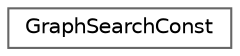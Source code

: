 digraph "クラス階層図"
{
 // LATEX_PDF_SIZE
  bgcolor="transparent";
  edge [fontname=Helvetica,fontsize=10,labelfontname=Helvetica,labelfontsize=10];
  node [fontname=Helvetica,fontsize=10,shape=box,height=0.2,width=0.4];
  rankdir="LR";
  Node0 [id="Node000000",label="GraphSearchConst",height=0.2,width=0.4,color="grey40", fillcolor="white", style="filled",URL="$class_graph_search_const.html",tooltip="グラフ探索の定数をまとめたクラス"];
}
